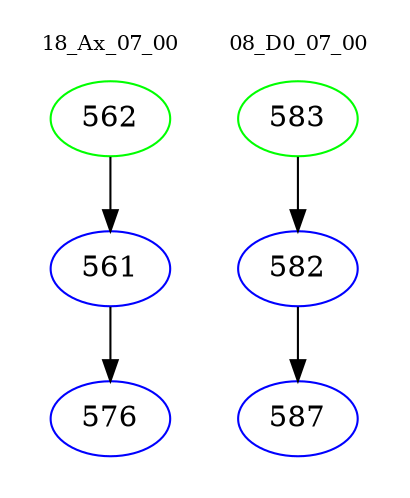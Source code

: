 digraph{
subgraph cluster_0 {
color = white
label = "18_Ax_07_00";
fontsize=10;
T0_562 [label="562", color="green"]
T0_562 -> T0_561 [color="black"]
T0_561 [label="561", color="blue"]
T0_561 -> T0_576 [color="black"]
T0_576 [label="576", color="blue"]
}
subgraph cluster_1 {
color = white
label = "08_D0_07_00";
fontsize=10;
T1_583 [label="583", color="green"]
T1_583 -> T1_582 [color="black"]
T1_582 [label="582", color="blue"]
T1_582 -> T1_587 [color="black"]
T1_587 [label="587", color="blue"]
}
}
